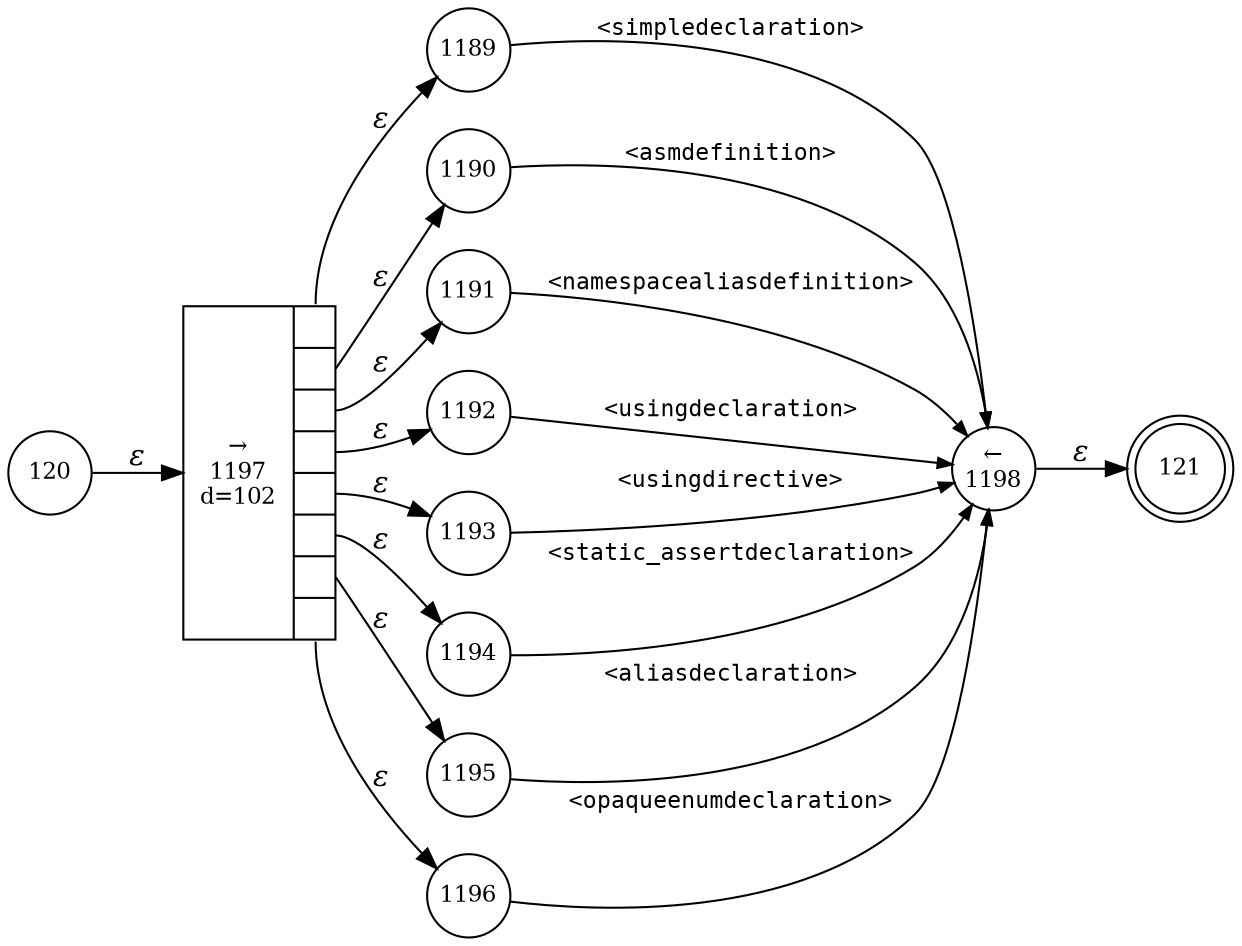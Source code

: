 digraph ATN {
rankdir=LR;
s121[fontsize=11, label="121", shape=doublecircle, fixedsize=true, width=.6];
s1189[fontsize=11,label="1189", shape=circle, fixedsize=true, width=.55, peripheries=1];
s1190[fontsize=11,label="1190", shape=circle, fixedsize=true, width=.55, peripheries=1];
s1191[fontsize=11,label="1191", shape=circle, fixedsize=true, width=.55, peripheries=1];
s120[fontsize=11,label="120", shape=circle, fixedsize=true, width=.55, peripheries=1];
s1192[fontsize=11,label="1192", shape=circle, fixedsize=true, width=.55, peripheries=1];
s1193[fontsize=11,label="1193", shape=circle, fixedsize=true, width=.55, peripheries=1];
s1194[fontsize=11,label="1194", shape=circle, fixedsize=true, width=.55, peripheries=1];
s1195[fontsize=11,label="1195", shape=circle, fixedsize=true, width=.55, peripheries=1];
s1196[fontsize=11,label="1196", shape=circle, fixedsize=true, width=.55, peripheries=1];
s1197[fontsize=11,label="{&rarr;\n1197\nd=102|{<p0>|<p1>|<p2>|<p3>|<p4>|<p5>|<p6>|<p7>}}", shape=record, fixedsize=false, peripheries=1];
s1198[fontsize=11,label="&larr;\n1198", shape=circle, fixedsize=true, width=.55, peripheries=1];
s120 -> s1197 [fontname="Times-Italic", label="&epsilon;"];
s1197:p0 -> s1189 [fontname="Times-Italic", label="&epsilon;"];
s1197:p1 -> s1190 [fontname="Times-Italic", label="&epsilon;"];
s1197:p2 -> s1191 [fontname="Times-Italic", label="&epsilon;"];
s1197:p3 -> s1192 [fontname="Times-Italic", label="&epsilon;"];
s1197:p4 -> s1193 [fontname="Times-Italic", label="&epsilon;"];
s1197:p5 -> s1194 [fontname="Times-Italic", label="&epsilon;"];
s1197:p6 -> s1195 [fontname="Times-Italic", label="&epsilon;"];
s1197:p7 -> s1196 [fontname="Times-Italic", label="&epsilon;"];
s1189 -> s1198 [fontsize=11, fontname="Courier", arrowsize=.7, label = "<simpledeclaration>", arrowhead = normal];
s1190 -> s1198 [fontsize=11, fontname="Courier", arrowsize=.7, label = "<asmdefinition>", arrowhead = normal];
s1191 -> s1198 [fontsize=11, fontname="Courier", arrowsize=.7, label = "<namespacealiasdefinition>", arrowhead = normal];
s1192 -> s1198 [fontsize=11, fontname="Courier", arrowsize=.7, label = "<usingdeclaration>", arrowhead = normal];
s1193 -> s1198 [fontsize=11, fontname="Courier", arrowsize=.7, label = "<usingdirective>", arrowhead = normal];
s1194 -> s1198 [fontsize=11, fontname="Courier", arrowsize=.7, label = "<static_assertdeclaration>", arrowhead = normal];
s1195 -> s1198 [fontsize=11, fontname="Courier", arrowsize=.7, label = "<aliasdeclaration>", arrowhead = normal];
s1196 -> s1198 [fontsize=11, fontname="Courier", arrowsize=.7, label = "<opaqueenumdeclaration>", arrowhead = normal];
s1198 -> s121 [fontname="Times-Italic", label="&epsilon;"];
}